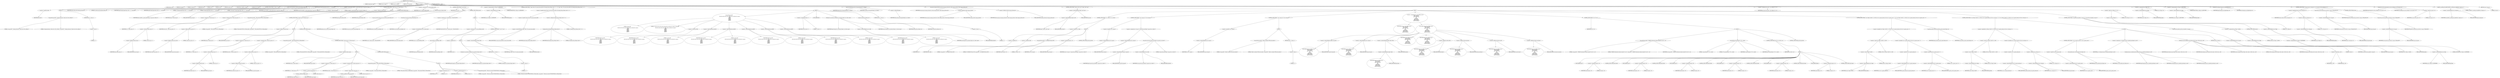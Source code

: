 digraph hostapd_notif_assoc {  
"1000110" [label = "(METHOD,hostapd_notif_assoc)" ]
"1000111" [label = "(PARAM,hostapd_data *hapd)" ]
"1000112" [label = "(PARAM,const u8 *addr)" ]
"1000113" [label = "(PARAM,const u8 *req_ies)" ]
"1000114" [label = "(PARAM,size_t req_ies_len)" ]
"1000115" [label = "(PARAM,int reassoc)" ]
"1000116" [label = "(BLOCK,,)" ]
"1000117" [label = "(LOCAL,reason: u16)" ]
"1000118" [label = "(LOCAL,sta: sta_info *)" ]
"1000119" [label = "(LOCAL,ie: const u8 *)" ]
"1000120" [label = "(LOCAL,ielen: int)" ]
"1000121" [label = "(LOCAL,p: u8 *)" ]
"1000122" [label = "(LOCAL,res: int)" ]
"1000123" [label = "(LOCAL,new_assoc: int)" ]
"1000124" [label = "(LOCAL,elems: ieee802_11_elems)" ]
"1000125" [label = "(LOCAL,buf: u8 [ 1064 ])" ]
"1000126" [label = "(CONTROL_STRUCTURE,if ( !addr ),if ( !addr ))" ]
"1000127" [label = "(<operator>.logicalNot,!addr)" ]
"1000128" [label = "(IDENTIFIER,addr,!addr)" ]
"1000129" [label = "(BLOCK,,)" ]
"1000130" [label = "(wpa_printf,wpa_printf(2, \"hostapd_notif_assoc: Skip event with no address\"))" ]
"1000131" [label = "(LITERAL,2,wpa_printf(2, \"hostapd_notif_assoc: Skip event with no address\"))" ]
"1000132" [label = "(LITERAL,\"hostapd_notif_assoc: Skip event with no address\",wpa_printf(2, \"hostapd_notif_assoc: Skip event with no address\"))" ]
"1000133" [label = "(RETURN,return -1;,return -1;)" ]
"1000134" [label = "(<operator>.minus,-1)" ]
"1000135" [label = "(LITERAL,1,-1)" ]
"1000136" [label = "(random_add_randomness,random_add_randomness(addr, 6u))" ]
"1000137" [label = "(IDENTIFIER,addr,random_add_randomness(addr, 6u))" ]
"1000138" [label = "(LITERAL,6u,random_add_randomness(addr, 6u))" ]
"1000139" [label = "(hostapd_logger,hostapd_logger(hapd, addr, 1u, 2, \"associated\"))" ]
"1000140" [label = "(IDENTIFIER,hapd,hostapd_logger(hapd, addr, 1u, 2, \"associated\"))" ]
"1000141" [label = "(IDENTIFIER,addr,hostapd_logger(hapd, addr, 1u, 2, \"associated\"))" ]
"1000142" [label = "(LITERAL,1u,hostapd_logger(hapd, addr, 1u, 2, \"associated\"))" ]
"1000143" [label = "(LITERAL,2,hostapd_logger(hapd, addr, 1u, 2, \"associated\"))" ]
"1000144" [label = "(LITERAL,\"associated\",hostapd_logger(hapd, addr, 1u, 2, \"associated\"))" ]
"1000145" [label = "(ieee802_11_parse_elems,ieee802_11_parse_elems(req_ies, req_ies_len, &elems, 0))" ]
"1000146" [label = "(IDENTIFIER,req_ies,ieee802_11_parse_elems(req_ies, req_ies_len, &elems, 0))" ]
"1000147" [label = "(IDENTIFIER,req_ies_len,ieee802_11_parse_elems(req_ies, req_ies_len, &elems, 0))" ]
"1000148" [label = "(<operator>.addressOf,&elems)" ]
"1000149" [label = "(IDENTIFIER,elems,ieee802_11_parse_elems(req_ies, req_ies_len, &elems, 0))" ]
"1000150" [label = "(LITERAL,0,ieee802_11_parse_elems(req_ies, req_ies_len, &elems, 0))" ]
"1000151" [label = "(CONTROL_STRUCTURE,if ( elems.wps_ie ),if ( elems.wps_ie ))" ]
"1000152" [label = "(<operator>.fieldAccess,elems.wps_ie)" ]
"1000153" [label = "(IDENTIFIER,elems,if ( elems.wps_ie ))" ]
"1000154" [label = "(FIELD_IDENTIFIER,wps_ie,wps_ie)" ]
"1000155" [label = "(BLOCK,,)" ]
"1000156" [label = "(<operator>.assignment,ie = elems.wps_ie - 2)" ]
"1000157" [label = "(IDENTIFIER,ie,ie = elems.wps_ie - 2)" ]
"1000158" [label = "(<operator>.subtraction,elems.wps_ie - 2)" ]
"1000159" [label = "(<operator>.fieldAccess,elems.wps_ie)" ]
"1000160" [label = "(IDENTIFIER,elems,elems.wps_ie - 2)" ]
"1000161" [label = "(FIELD_IDENTIFIER,wps_ie,wps_ie)" ]
"1000162" [label = "(LITERAL,2,elems.wps_ie - 2)" ]
"1000163" [label = "(<operator>.assignment,ielen = elems.wps_ie_len + 2)" ]
"1000164" [label = "(IDENTIFIER,ielen,ielen = elems.wps_ie_len + 2)" ]
"1000165" [label = "(<operator>.addition,elems.wps_ie_len + 2)" ]
"1000166" [label = "(<operator>.fieldAccess,elems.wps_ie_len)" ]
"1000167" [label = "(IDENTIFIER,elems,elems.wps_ie_len + 2)" ]
"1000168" [label = "(FIELD_IDENTIFIER,wps_ie_len,wps_ie_len)" ]
"1000169" [label = "(LITERAL,2,elems.wps_ie_len + 2)" ]
"1000170" [label = "(wpa_printf,wpa_printf(2, \"STA included WPS IE in (Re)AssocReq\"))" ]
"1000171" [label = "(LITERAL,2,wpa_printf(2, \"STA included WPS IE in (Re)AssocReq\"))" ]
"1000172" [label = "(LITERAL,\"STA included WPS IE in (Re)AssocReq\",wpa_printf(2, \"STA included WPS IE in (Re)AssocReq\"))" ]
"1000173" [label = "(CONTROL_STRUCTURE,else,else)" ]
"1000174" [label = "(CONTROL_STRUCTURE,if ( elems.rsn_ie ),if ( elems.rsn_ie ))" ]
"1000175" [label = "(<operator>.fieldAccess,elems.rsn_ie)" ]
"1000176" [label = "(IDENTIFIER,elems,if ( elems.rsn_ie ))" ]
"1000177" [label = "(FIELD_IDENTIFIER,rsn_ie,rsn_ie)" ]
"1000178" [label = "(BLOCK,,)" ]
"1000179" [label = "(<operator>.assignment,ie = elems.rsn_ie - 2)" ]
"1000180" [label = "(IDENTIFIER,ie,ie = elems.rsn_ie - 2)" ]
"1000181" [label = "(<operator>.subtraction,elems.rsn_ie - 2)" ]
"1000182" [label = "(<operator>.fieldAccess,elems.rsn_ie)" ]
"1000183" [label = "(IDENTIFIER,elems,elems.rsn_ie - 2)" ]
"1000184" [label = "(FIELD_IDENTIFIER,rsn_ie,rsn_ie)" ]
"1000185" [label = "(LITERAL,2,elems.rsn_ie - 2)" ]
"1000186" [label = "(<operator>.assignment,ielen = elems.rsn_ie_len + 2)" ]
"1000187" [label = "(IDENTIFIER,ielen,ielen = elems.rsn_ie_len + 2)" ]
"1000188" [label = "(<operator>.addition,elems.rsn_ie_len + 2)" ]
"1000189" [label = "(<operator>.fieldAccess,elems.rsn_ie_len)" ]
"1000190" [label = "(IDENTIFIER,elems,elems.rsn_ie_len + 2)" ]
"1000191" [label = "(FIELD_IDENTIFIER,rsn_ie_len,rsn_ie_len)" ]
"1000192" [label = "(LITERAL,2,elems.rsn_ie_len + 2)" ]
"1000193" [label = "(wpa_printf,wpa_printf(2, \"STA included RSN IE in (Re)AssocReq\"))" ]
"1000194" [label = "(LITERAL,2,wpa_printf(2, \"STA included RSN IE in (Re)AssocReq\"))" ]
"1000195" [label = "(LITERAL,\"STA included RSN IE in (Re)AssocReq\",wpa_printf(2, \"STA included RSN IE in (Re)AssocReq\"))" ]
"1000196" [label = "(CONTROL_STRUCTURE,else,else)" ]
"1000197" [label = "(CONTROL_STRUCTURE,if ( elems.wpa_ie ),if ( elems.wpa_ie ))" ]
"1000198" [label = "(<operator>.fieldAccess,elems.wpa_ie)" ]
"1000199" [label = "(IDENTIFIER,elems,if ( elems.wpa_ie ))" ]
"1000200" [label = "(FIELD_IDENTIFIER,wpa_ie,wpa_ie)" ]
"1000201" [label = "(BLOCK,,)" ]
"1000202" [label = "(<operator>.assignment,ie = elems.wpa_ie - 2)" ]
"1000203" [label = "(IDENTIFIER,ie,ie = elems.wpa_ie - 2)" ]
"1000204" [label = "(<operator>.subtraction,elems.wpa_ie - 2)" ]
"1000205" [label = "(<operator>.fieldAccess,elems.wpa_ie)" ]
"1000206" [label = "(IDENTIFIER,elems,elems.wpa_ie - 2)" ]
"1000207" [label = "(FIELD_IDENTIFIER,wpa_ie,wpa_ie)" ]
"1000208" [label = "(LITERAL,2,elems.wpa_ie - 2)" ]
"1000209" [label = "(<operator>.assignment,ielen = elems.wpa_ie_len + 2)" ]
"1000210" [label = "(IDENTIFIER,ielen,ielen = elems.wpa_ie_len + 2)" ]
"1000211" [label = "(<operator>.addition,elems.wpa_ie_len + 2)" ]
"1000212" [label = "(<operator>.fieldAccess,elems.wpa_ie_len)" ]
"1000213" [label = "(IDENTIFIER,elems,elems.wpa_ie_len + 2)" ]
"1000214" [label = "(FIELD_IDENTIFIER,wpa_ie_len,wpa_ie_len)" ]
"1000215" [label = "(LITERAL,2,elems.wpa_ie_len + 2)" ]
"1000216" [label = "(wpa_printf,wpa_printf(2, \"STA included WPA IE in (Re)AssocReq\"))" ]
"1000217" [label = "(LITERAL,2,wpa_printf(2, \"STA included WPA IE in (Re)AssocReq\"))" ]
"1000218" [label = "(LITERAL,\"STA included WPA IE in (Re)AssocReq\",wpa_printf(2, \"STA included WPA IE in (Re)AssocReq\"))" ]
"1000219" [label = "(CONTROL_STRUCTURE,else,else)" ]
"1000220" [label = "(BLOCK,,)" ]
"1000221" [label = "(<operator>.assignment,ie = 0)" ]
"1000222" [label = "(IDENTIFIER,ie,ie = 0)" ]
"1000223" [label = "(LITERAL,0,ie = 0)" ]
"1000224" [label = "(<operator>.assignment,ielen = 0)" ]
"1000225" [label = "(IDENTIFIER,ielen,ielen = 0)" ]
"1000226" [label = "(LITERAL,0,ielen = 0)" ]
"1000227" [label = "(wpa_printf,wpa_printf(2, \"STA did not include WPS/RSN/WPA IE in (Re)AssocReq\"))" ]
"1000228" [label = "(LITERAL,2,wpa_printf(2, \"STA did not include WPS/RSN/WPA IE in (Re)AssocReq\"))" ]
"1000229" [label = "(LITERAL,\"STA did not include WPS/RSN/WPA IE in (Re)AssocReq\",wpa_printf(2, \"STA did not include WPS/RSN/WPA IE in (Re)AssocReq\"))" ]
"1000230" [label = "(<operator>.assignment,sta = ap_get_sta(hapd, addr))" ]
"1000231" [label = "(IDENTIFIER,sta,sta = ap_get_sta(hapd, addr))" ]
"1000232" [label = "(ap_get_sta,ap_get_sta(hapd, addr))" ]
"1000233" [label = "(IDENTIFIER,hapd,ap_get_sta(hapd, addr))" ]
"1000234" [label = "(IDENTIFIER,addr,ap_get_sta(hapd, addr))" ]
"1000235" [label = "(CONTROL_STRUCTURE,if ( sta ),if ( sta ))" ]
"1000236" [label = "(IDENTIFIER,sta,if ( sta ))" ]
"1000237" [label = "(BLOCK,,)" ]
"1000238" [label = "(ap_sta_no_session_timeout,ap_sta_no_session_timeout(hapd, sta))" ]
"1000239" [label = "(IDENTIFIER,hapd,ap_sta_no_session_timeout(hapd, sta))" ]
"1000240" [label = "(IDENTIFIER,sta,ap_sta_no_session_timeout(hapd, sta))" ]
"1000241" [label = "(accounting_sta_stop,accounting_sta_stop(hapd, sta))" ]
"1000242" [label = "(IDENTIFIER,hapd,accounting_sta_stop(hapd, sta))" ]
"1000243" [label = "(IDENTIFIER,sta,accounting_sta_stop(hapd, sta))" ]
"1000244" [label = "(<operator>.assignment,sta->timeout_next = STA_NULLFUNC)" ]
"1000245" [label = "(<operator>.indirectFieldAccess,sta->timeout_next)" ]
"1000246" [label = "(IDENTIFIER,sta,sta->timeout_next = STA_NULLFUNC)" ]
"1000247" [label = "(FIELD_IDENTIFIER,timeout_next,timeout_next)" ]
"1000248" [label = "(IDENTIFIER,STA_NULLFUNC,sta->timeout_next = STA_NULLFUNC)" ]
"1000249" [label = "(CONTROL_STRUCTURE,else,else)" ]
"1000250" [label = "(BLOCK,,)" ]
"1000251" [label = "(<operator>.assignment,sta = ap_sta_add(hapd, addr))" ]
"1000252" [label = "(IDENTIFIER,sta,sta = ap_sta_add(hapd, addr))" ]
"1000253" [label = "(ap_sta_add,ap_sta_add(hapd, addr))" ]
"1000254" [label = "(IDENTIFIER,hapd,ap_sta_add(hapd, addr))" ]
"1000255" [label = "(IDENTIFIER,addr,ap_sta_add(hapd, addr))" ]
"1000256" [label = "(CONTROL_STRUCTURE,if ( !sta ),if ( !sta ))" ]
"1000257" [label = "(<operator>.logicalNot,!sta)" ]
"1000258" [label = "(IDENTIFIER,sta,!sta)" ]
"1000259" [label = "(BLOCK,,)" ]
"1000260" [label = "(hostapd_drv_sta_disassoc,hostapd_drv_sta_disassoc(hapd, addr, 5))" ]
"1000261" [label = "(IDENTIFIER,hapd,hostapd_drv_sta_disassoc(hapd, addr, 5))" ]
"1000262" [label = "(IDENTIFIER,addr,hostapd_drv_sta_disassoc(hapd, addr, 5))" ]
"1000263" [label = "(LITERAL,5,hostapd_drv_sta_disassoc(hapd, addr, 5))" ]
"1000264" [label = "(RETURN,return -1;,return -1;)" ]
"1000265" [label = "(<operator>.minus,-1)" ]
"1000266" [label = "(LITERAL,1,-1)" ]
"1000267" [label = "(<operators>.assignmentAnd,sta->flags &= 0xFFFECFFF)" ]
"1000268" [label = "(<operator>.indirectFieldAccess,sta->flags)" ]
"1000269" [label = "(IDENTIFIER,sta,sta->flags &= 0xFFFECFFF)" ]
"1000270" [label = "(FIELD_IDENTIFIER,flags,flags)" ]
"1000271" [label = "(LITERAL,0xFFFECFFF,sta->flags &= 0xFFFECFFF)" ]
"1000272" [label = "(CONTROL_STRUCTURE,if ( !hapd->iface->drv_max_acl_mac_addrs && hostapd_check_acl(hapd, addr, 0) != 1 ),if ( !hapd->iface->drv_max_acl_mac_addrs && hostapd_check_acl(hapd, addr, 0) != 1 ))" ]
"1000273" [label = "(<operator>.logicalAnd,!hapd->iface->drv_max_acl_mac_addrs && hostapd_check_acl(hapd, addr, 0) != 1)" ]
"1000274" [label = "(<operator>.logicalNot,!hapd->iface->drv_max_acl_mac_addrs)" ]
"1000275" [label = "(<operator>.indirectFieldAccess,hapd->iface->drv_max_acl_mac_addrs)" ]
"1000276" [label = "(<operator>.indirectFieldAccess,hapd->iface)" ]
"1000277" [label = "(IDENTIFIER,hapd,!hapd->iface->drv_max_acl_mac_addrs)" ]
"1000278" [label = "(FIELD_IDENTIFIER,iface,iface)" ]
"1000279" [label = "(FIELD_IDENTIFIER,drv_max_acl_mac_addrs,drv_max_acl_mac_addrs)" ]
"1000280" [label = "(<operator>.notEquals,hostapd_check_acl(hapd, addr, 0) != 1)" ]
"1000281" [label = "(hostapd_check_acl,hostapd_check_acl(hapd, addr, 0))" ]
"1000282" [label = "(IDENTIFIER,hapd,hostapd_check_acl(hapd, addr, 0))" ]
"1000283" [label = "(IDENTIFIER,addr,hostapd_check_acl(hapd, addr, 0))" ]
"1000284" [label = "(LITERAL,0,hostapd_check_acl(hapd, addr, 0))" ]
"1000285" [label = "(LITERAL,1,hostapd_check_acl(hapd, addr, 0) != 1)" ]
"1000286" [label = "(BLOCK,,)" ]
"1000287" [label = "(wpa_printf,wpa_printf(\n      3,\n      \"STA %02x:%02x:%02x:%02x:%02x:%02x not allowed to connect\",\n      *addr,\n      addr[1],\n      addr[2],\n      addr[3],\n      addr[4],\n      addr[5]))" ]
"1000288" [label = "(LITERAL,3,wpa_printf(\n      3,\n      \"STA %02x:%02x:%02x:%02x:%02x:%02x not allowed to connect\",\n      *addr,\n      addr[1],\n      addr[2],\n      addr[3],\n      addr[4],\n      addr[5]))" ]
"1000289" [label = "(LITERAL,\"STA %02x:%02x:%02x:%02x:%02x:%02x not allowed to connect\",wpa_printf(\n      3,\n      \"STA %02x:%02x:%02x:%02x:%02x:%02x not allowed to connect\",\n      *addr,\n      addr[1],\n      addr[2],\n      addr[3],\n      addr[4],\n      addr[5]))" ]
"1000290" [label = "(<operator>.indirection,*addr)" ]
"1000291" [label = "(IDENTIFIER,addr,wpa_printf(\n      3,\n      \"STA %02x:%02x:%02x:%02x:%02x:%02x not allowed to connect\",\n      *addr,\n      addr[1],\n      addr[2],\n      addr[3],\n      addr[4],\n      addr[5]))" ]
"1000292" [label = "(<operator>.indirectIndexAccess,addr[1])" ]
"1000293" [label = "(IDENTIFIER,addr,wpa_printf(\n      3,\n      \"STA %02x:%02x:%02x:%02x:%02x:%02x not allowed to connect\",\n      *addr,\n      addr[1],\n      addr[2],\n      addr[3],\n      addr[4],\n      addr[5]))" ]
"1000294" [label = "(LITERAL,1,wpa_printf(\n      3,\n      \"STA %02x:%02x:%02x:%02x:%02x:%02x not allowed to connect\",\n      *addr,\n      addr[1],\n      addr[2],\n      addr[3],\n      addr[4],\n      addr[5]))" ]
"1000295" [label = "(<operator>.indirectIndexAccess,addr[2])" ]
"1000296" [label = "(IDENTIFIER,addr,wpa_printf(\n      3,\n      \"STA %02x:%02x:%02x:%02x:%02x:%02x not allowed to connect\",\n      *addr,\n      addr[1],\n      addr[2],\n      addr[3],\n      addr[4],\n      addr[5]))" ]
"1000297" [label = "(LITERAL,2,wpa_printf(\n      3,\n      \"STA %02x:%02x:%02x:%02x:%02x:%02x not allowed to connect\",\n      *addr,\n      addr[1],\n      addr[2],\n      addr[3],\n      addr[4],\n      addr[5]))" ]
"1000298" [label = "(<operator>.indirectIndexAccess,addr[3])" ]
"1000299" [label = "(IDENTIFIER,addr,wpa_printf(\n      3,\n      \"STA %02x:%02x:%02x:%02x:%02x:%02x not allowed to connect\",\n      *addr,\n      addr[1],\n      addr[2],\n      addr[3],\n      addr[4],\n      addr[5]))" ]
"1000300" [label = "(LITERAL,3,wpa_printf(\n      3,\n      \"STA %02x:%02x:%02x:%02x:%02x:%02x not allowed to connect\",\n      *addr,\n      addr[1],\n      addr[2],\n      addr[3],\n      addr[4],\n      addr[5]))" ]
"1000301" [label = "(<operator>.indirectIndexAccess,addr[4])" ]
"1000302" [label = "(IDENTIFIER,addr,wpa_printf(\n      3,\n      \"STA %02x:%02x:%02x:%02x:%02x:%02x not allowed to connect\",\n      *addr,\n      addr[1],\n      addr[2],\n      addr[3],\n      addr[4],\n      addr[5]))" ]
"1000303" [label = "(LITERAL,4,wpa_printf(\n      3,\n      \"STA %02x:%02x:%02x:%02x:%02x:%02x not allowed to connect\",\n      *addr,\n      addr[1],\n      addr[2],\n      addr[3],\n      addr[4],\n      addr[5]))" ]
"1000304" [label = "(<operator>.indirectIndexAccess,addr[5])" ]
"1000305" [label = "(IDENTIFIER,addr,wpa_printf(\n      3,\n      \"STA %02x:%02x:%02x:%02x:%02x:%02x not allowed to connect\",\n      *addr,\n      addr[1],\n      addr[2],\n      addr[3],\n      addr[4],\n      addr[5]))" ]
"1000306" [label = "(LITERAL,5,wpa_printf(\n      3,\n      \"STA %02x:%02x:%02x:%02x:%02x:%02x not allowed to connect\",\n      *addr,\n      addr[1],\n      addr[2],\n      addr[3],\n      addr[4],\n      addr[5]))" ]
"1000307" [label = "(<operator>.assignment,reason = 1)" ]
"1000308" [label = "(IDENTIFIER,reason,reason = 1)" ]
"1000309" [label = "(LITERAL,1,reason = 1)" ]
"1000310" [label = "(JUMP_TARGET,fail)" ]
"1000311" [label = "(hostapd_drv_sta_disassoc,hostapd_drv_sta_disassoc(hapd, sta->addr, reason))" ]
"1000312" [label = "(IDENTIFIER,hapd,hostapd_drv_sta_disassoc(hapd, sta->addr, reason))" ]
"1000313" [label = "(<operator>.indirectFieldAccess,sta->addr)" ]
"1000314" [label = "(IDENTIFIER,sta,hostapd_drv_sta_disassoc(hapd, sta->addr, reason))" ]
"1000315" [label = "(FIELD_IDENTIFIER,addr,addr)" ]
"1000316" [label = "(IDENTIFIER,reason,hostapd_drv_sta_disassoc(hapd, sta->addr, reason))" ]
"1000317" [label = "(ap_free_sta,ap_free_sta(hapd, sta))" ]
"1000318" [label = "(IDENTIFIER,hapd,ap_free_sta(hapd, sta))" ]
"1000319" [label = "(IDENTIFIER,sta,ap_free_sta(hapd, sta))" ]
"1000320" [label = "(RETURN,return -1;,return -1;)" ]
"1000321" [label = "(<operator>.minus,-1)" ]
"1000322" [label = "(LITERAL,1,-1)" ]
"1000323" [label = "(jsimd_convsamp_float,jsimd_convsamp_float(hapd, sta, &elems))" ]
"1000324" [label = "(IDENTIFIER,hapd,jsimd_convsamp_float(hapd, sta, &elems))" ]
"1000325" [label = "(IDENTIFIER,sta,jsimd_convsamp_float(hapd, sta, &elems))" ]
"1000326" [label = "(<operator>.addressOf,&elems)" ]
"1000327" [label = "(IDENTIFIER,elems,jsimd_convsamp_float(hapd, sta, &elems))" ]
"1000328" [label = "(ap_copy_sta_supp_op_classes,ap_copy_sta_supp_op_classes(sta, elems.supp_op_classes, elems.supp_op_classes_len))" ]
"1000329" [label = "(IDENTIFIER,sta,ap_copy_sta_supp_op_classes(sta, elems.supp_op_classes, elems.supp_op_classes_len))" ]
"1000330" [label = "(<operator>.fieldAccess,elems.supp_op_classes)" ]
"1000331" [label = "(IDENTIFIER,elems,ap_copy_sta_supp_op_classes(sta, elems.supp_op_classes, elems.supp_op_classes_len))" ]
"1000332" [label = "(FIELD_IDENTIFIER,supp_op_classes,supp_op_classes)" ]
"1000333" [label = "(<operator>.fieldAccess,elems.supp_op_classes_len)" ]
"1000334" [label = "(IDENTIFIER,elems,ap_copy_sta_supp_op_classes(sta, elems.supp_op_classes, elems.supp_op_classes_len))" ]
"1000335" [label = "(FIELD_IDENTIFIER,supp_op_classes_len,supp_op_classes_len)" ]
"1000336" [label = "(CONTROL_STRUCTURE,if ( hapd->conf->wpa ),if ( hapd->conf->wpa ))" ]
"1000337" [label = "(<operator>.indirectFieldAccess,hapd->conf->wpa)" ]
"1000338" [label = "(<operator>.indirectFieldAccess,hapd->conf)" ]
"1000339" [label = "(IDENTIFIER,hapd,if ( hapd->conf->wpa ))" ]
"1000340" [label = "(FIELD_IDENTIFIER,conf,conf)" ]
"1000341" [label = "(FIELD_IDENTIFIER,wpa,wpa)" ]
"1000342" [label = "(BLOCK,,)" ]
"1000343" [label = "(CONTROL_STRUCTURE,if ( !ie || !ielen ),if ( !ie || !ielen ))" ]
"1000344" [label = "(<operator>.logicalOr,!ie || !ielen)" ]
"1000345" [label = "(<operator>.logicalNot,!ie)" ]
"1000346" [label = "(IDENTIFIER,ie,!ie)" ]
"1000347" [label = "(<operator>.logicalNot,!ielen)" ]
"1000348" [label = "(IDENTIFIER,ielen,!ielen)" ]
"1000349" [label = "(BLOCK,,)" ]
"1000350" [label = "(wpa_printf,wpa_printf(2, \"No WPA/RSN IE from STA\"))" ]
"1000351" [label = "(LITERAL,2,wpa_printf(2, \"No WPA/RSN IE from STA\"))" ]
"1000352" [label = "(LITERAL,\"No WPA/RSN IE from STA\",wpa_printf(2, \"No WPA/RSN IE from STA\"))" ]
"1000353" [label = "(<operator>.assignment,reason = 13)" ]
"1000354" [label = "(IDENTIFIER,reason,reason = 13)" ]
"1000355" [label = "(LITERAL,13,reason = 13)" ]
"1000356" [label = "(CONTROL_STRUCTURE,goto fail;,goto fail;)" ]
"1000357" [label = "(CONTROL_STRUCTURE,if ( !sta->wpa_sm ),if ( !sta->wpa_sm ))" ]
"1000358" [label = "(<operator>.logicalNot,!sta->wpa_sm)" ]
"1000359" [label = "(<operator>.indirectFieldAccess,sta->wpa_sm)" ]
"1000360" [label = "(IDENTIFIER,sta,!sta->wpa_sm)" ]
"1000361" [label = "(FIELD_IDENTIFIER,wpa_sm,wpa_sm)" ]
"1000362" [label = "(<operator>.assignment,sta->wpa_sm = wpa_auth_sta_init(hapd->wpa_auth, sta->addr, 0))" ]
"1000363" [label = "(<operator>.indirectFieldAccess,sta->wpa_sm)" ]
"1000364" [label = "(IDENTIFIER,sta,sta->wpa_sm = wpa_auth_sta_init(hapd->wpa_auth, sta->addr, 0))" ]
"1000365" [label = "(FIELD_IDENTIFIER,wpa_sm,wpa_sm)" ]
"1000366" [label = "(wpa_auth_sta_init,wpa_auth_sta_init(hapd->wpa_auth, sta->addr, 0))" ]
"1000367" [label = "(<operator>.indirectFieldAccess,hapd->wpa_auth)" ]
"1000368" [label = "(IDENTIFIER,hapd,wpa_auth_sta_init(hapd->wpa_auth, sta->addr, 0))" ]
"1000369" [label = "(FIELD_IDENTIFIER,wpa_auth,wpa_auth)" ]
"1000370" [label = "(<operator>.indirectFieldAccess,sta->addr)" ]
"1000371" [label = "(IDENTIFIER,sta,wpa_auth_sta_init(hapd->wpa_auth, sta->addr, 0))" ]
"1000372" [label = "(FIELD_IDENTIFIER,addr,addr)" ]
"1000373" [label = "(LITERAL,0,wpa_auth_sta_init(hapd->wpa_auth, sta->addr, 0))" ]
"1000374" [label = "(CONTROL_STRUCTURE,if ( !sta->wpa_sm ),if ( !sta->wpa_sm ))" ]
"1000375" [label = "(<operator>.logicalNot,!sta->wpa_sm)" ]
"1000376" [label = "(<operator>.indirectFieldAccess,sta->wpa_sm)" ]
"1000377" [label = "(IDENTIFIER,sta,!sta->wpa_sm)" ]
"1000378" [label = "(FIELD_IDENTIFIER,wpa_sm,wpa_sm)" ]
"1000379" [label = "(BLOCK,,)" ]
"1000380" [label = "(wpa_printf,wpa_printf(5, \"Failed to initialize WPA state machine\"))" ]
"1000381" [label = "(LITERAL,5,wpa_printf(5, \"Failed to initialize WPA state machine\"))" ]
"1000382" [label = "(LITERAL,\"Failed to initialize WPA state machine\",wpa_printf(5, \"Failed to initialize WPA state machine\"))" ]
"1000383" [label = "(RETURN,return -1;,return -1;)" ]
"1000384" [label = "(<operator>.minus,-1)" ]
"1000385" [label = "(LITERAL,1,-1)" ]
"1000386" [label = "(<operator>.assignment,res = wpa_validate_wpa_ie(\n            hapd->wpa_auth,\n            sta->wpa_sm,\n            hapd->iface->freq,\n            ie,\n            ielen,\n            elems.mdie,\n            elems.mdie_len,\n            elems.owe_dh,\n            elems.owe_dh_len))" ]
"1000387" [label = "(IDENTIFIER,res,res = wpa_validate_wpa_ie(\n            hapd->wpa_auth,\n            sta->wpa_sm,\n            hapd->iface->freq,\n            ie,\n            ielen,\n            elems.mdie,\n            elems.mdie_len,\n            elems.owe_dh,\n            elems.owe_dh_len))" ]
"1000388" [label = "(wpa_validate_wpa_ie,wpa_validate_wpa_ie(\n            hapd->wpa_auth,\n            sta->wpa_sm,\n            hapd->iface->freq,\n            ie,\n            ielen,\n            elems.mdie,\n            elems.mdie_len,\n            elems.owe_dh,\n            elems.owe_dh_len))" ]
"1000389" [label = "(<operator>.indirectFieldAccess,hapd->wpa_auth)" ]
"1000390" [label = "(IDENTIFIER,hapd,wpa_validate_wpa_ie(\n            hapd->wpa_auth,\n            sta->wpa_sm,\n            hapd->iface->freq,\n            ie,\n            ielen,\n            elems.mdie,\n            elems.mdie_len,\n            elems.owe_dh,\n            elems.owe_dh_len))" ]
"1000391" [label = "(FIELD_IDENTIFIER,wpa_auth,wpa_auth)" ]
"1000392" [label = "(<operator>.indirectFieldAccess,sta->wpa_sm)" ]
"1000393" [label = "(IDENTIFIER,sta,wpa_validate_wpa_ie(\n            hapd->wpa_auth,\n            sta->wpa_sm,\n            hapd->iface->freq,\n            ie,\n            ielen,\n            elems.mdie,\n            elems.mdie_len,\n            elems.owe_dh,\n            elems.owe_dh_len))" ]
"1000394" [label = "(FIELD_IDENTIFIER,wpa_sm,wpa_sm)" ]
"1000395" [label = "(<operator>.indirectFieldAccess,hapd->iface->freq)" ]
"1000396" [label = "(<operator>.indirectFieldAccess,hapd->iface)" ]
"1000397" [label = "(IDENTIFIER,hapd,wpa_validate_wpa_ie(\n            hapd->wpa_auth,\n            sta->wpa_sm,\n            hapd->iface->freq,\n            ie,\n            ielen,\n            elems.mdie,\n            elems.mdie_len,\n            elems.owe_dh,\n            elems.owe_dh_len))" ]
"1000398" [label = "(FIELD_IDENTIFIER,iface,iface)" ]
"1000399" [label = "(FIELD_IDENTIFIER,freq,freq)" ]
"1000400" [label = "(IDENTIFIER,ie,wpa_validate_wpa_ie(\n            hapd->wpa_auth,\n            sta->wpa_sm,\n            hapd->iface->freq,\n            ie,\n            ielen,\n            elems.mdie,\n            elems.mdie_len,\n            elems.owe_dh,\n            elems.owe_dh_len))" ]
"1000401" [label = "(IDENTIFIER,ielen,wpa_validate_wpa_ie(\n            hapd->wpa_auth,\n            sta->wpa_sm,\n            hapd->iface->freq,\n            ie,\n            ielen,\n            elems.mdie,\n            elems.mdie_len,\n            elems.owe_dh,\n            elems.owe_dh_len))" ]
"1000402" [label = "(<operator>.fieldAccess,elems.mdie)" ]
"1000403" [label = "(IDENTIFIER,elems,wpa_validate_wpa_ie(\n            hapd->wpa_auth,\n            sta->wpa_sm,\n            hapd->iface->freq,\n            ie,\n            ielen,\n            elems.mdie,\n            elems.mdie_len,\n            elems.owe_dh,\n            elems.owe_dh_len))" ]
"1000404" [label = "(FIELD_IDENTIFIER,mdie,mdie)" ]
"1000405" [label = "(<operator>.fieldAccess,elems.mdie_len)" ]
"1000406" [label = "(IDENTIFIER,elems,wpa_validate_wpa_ie(\n            hapd->wpa_auth,\n            sta->wpa_sm,\n            hapd->iface->freq,\n            ie,\n            ielen,\n            elems.mdie,\n            elems.mdie_len,\n            elems.owe_dh,\n            elems.owe_dh_len))" ]
"1000407" [label = "(FIELD_IDENTIFIER,mdie_len,mdie_len)" ]
"1000408" [label = "(<operator>.fieldAccess,elems.owe_dh)" ]
"1000409" [label = "(IDENTIFIER,elems,wpa_validate_wpa_ie(\n            hapd->wpa_auth,\n            sta->wpa_sm,\n            hapd->iface->freq,\n            ie,\n            ielen,\n            elems.mdie,\n            elems.mdie_len,\n            elems.owe_dh,\n            elems.owe_dh_len))" ]
"1000410" [label = "(FIELD_IDENTIFIER,owe_dh,owe_dh)" ]
"1000411" [label = "(<operator>.fieldAccess,elems.owe_dh_len)" ]
"1000412" [label = "(IDENTIFIER,elems,wpa_validate_wpa_ie(\n            hapd->wpa_auth,\n            sta->wpa_sm,\n            hapd->iface->freq,\n            ie,\n            ielen,\n            elems.mdie,\n            elems.mdie_len,\n            elems.owe_dh,\n            elems.owe_dh_len))" ]
"1000413" [label = "(FIELD_IDENTIFIER,owe_dh_len,owe_dh_len)" ]
"1000414" [label = "(CONTROL_STRUCTURE,if ( res ),if ( res ))" ]
"1000415" [label = "(IDENTIFIER,res,if ( res ))" ]
"1000416" [label = "(BLOCK,,)" ]
"1000417" [label = "(wpa_printf,wpa_printf(2, \"WPA/RSN information element rejected? (res %u)\", res))" ]
"1000418" [label = "(LITERAL,2,wpa_printf(2, \"WPA/RSN information element rejected? (res %u)\", res))" ]
"1000419" [label = "(LITERAL,\"WPA/RSN information element rejected? (res %u)\",wpa_printf(2, \"WPA/RSN information element rejected? (res %u)\", res))" ]
"1000420" [label = "(IDENTIFIER,res,wpa_printf(2, \"WPA/RSN information element rejected? (res %u)\", res))" ]
"1000421" [label = "(wpa_hexdump,wpa_hexdump(2, \"IE\", ie, ielen))" ]
"1000422" [label = "(LITERAL,2,wpa_hexdump(2, \"IE\", ie, ielen))" ]
"1000423" [label = "(LITERAL,\"IE\",wpa_hexdump(2, \"IE\", ie, ielen))" ]
"1000424" [label = "(IDENTIFIER,ie,wpa_hexdump(2, \"IE\", ie, ielen))" ]
"1000425" [label = "(IDENTIFIER,ielen,wpa_hexdump(2, \"IE\", ie, ielen))" ]
"1000426" [label = "(CONTROL_STRUCTURE,switch ( res ),switch ( res ))" ]
"1000427" [label = "(IDENTIFIER,res,switch ( res ))" ]
"1000428" [label = "(BLOCK,,)" ]
"1000429" [label = "(JUMP_TARGET,case 2)" ]
"1000430" [label = "(<operator>.assignment,reason = 18)" ]
"1000431" [label = "(IDENTIFIER,reason,reason = 18)" ]
"1000432" [label = "(LITERAL,18,reason = 18)" ]
"1000433" [label = "(CONTROL_STRUCTURE,break;,break;)" ]
"1000434" [label = "(JUMP_TARGET,case 3)" ]
"1000435" [label = "(<operator>.assignment,reason = 19)" ]
"1000436" [label = "(IDENTIFIER,reason,reason = 19)" ]
"1000437" [label = "(LITERAL,19,reason = 19)" ]
"1000438" [label = "(CONTROL_STRUCTURE,break;,break;)" ]
"1000439" [label = "(JUMP_TARGET,case 4)" ]
"1000440" [label = "(<operator>.assignment,reason = 20)" ]
"1000441" [label = "(IDENTIFIER,reason,reason = 20)" ]
"1000442" [label = "(LITERAL,20,reason = 20)" ]
"1000443" [label = "(CONTROL_STRUCTURE,break;,break;)" ]
"1000444" [label = "(JUMP_TARGET,case 7)" ]
"1000445" [label = "(<operator>.assignment,reason = 13)" ]
"1000446" [label = "(IDENTIFIER,reason,reason = 13)" ]
"1000447" [label = "(LITERAL,13,reason = 13)" ]
"1000448" [label = "(CONTROL_STRUCTURE,break;,break;)" ]
"1000449" [label = "(JUMP_TARGET,case 8)" ]
"1000450" [label = "(<operator>.assignment,reason = 24)" ]
"1000451" [label = "(IDENTIFIER,reason,reason = 24)" ]
"1000452" [label = "(LITERAL,24,reason = 24)" ]
"1000453" [label = "(CONTROL_STRUCTURE,break;,break;)" ]
"1000454" [label = "(JUMP_TARGET,default)" ]
"1000455" [label = "(<operator>.assignment,reason = 13)" ]
"1000456" [label = "(IDENTIFIER,reason,reason = 13)" ]
"1000457" [label = "(LITERAL,13,reason = 13)" ]
"1000458" [label = "(CONTROL_STRUCTURE,break;,break;)" ]
"1000459" [label = "(CONTROL_STRUCTURE,goto fail;,goto fail;)" ]
"1000460" [label = "(CONTROL_STRUCTURE,if ( (sta->flags & 0x402) == 1026 && !sta->sa_query_timed_out && sta->sa_query_count > 0 ),if ( (sta->flags & 0x402) == 1026 && !sta->sa_query_timed_out && sta->sa_query_count > 0 ))" ]
"1000461" [label = "(<operator>.logicalAnd,(sta->flags & 0x402) == 1026 && !sta->sa_query_timed_out && sta->sa_query_count > 0)" ]
"1000462" [label = "(<operator>.equals,(sta->flags & 0x402) == 1026)" ]
"1000463" [label = "(<operator>.and,sta->flags & 0x402)" ]
"1000464" [label = "(<operator>.indirectFieldAccess,sta->flags)" ]
"1000465" [label = "(IDENTIFIER,sta,sta->flags & 0x402)" ]
"1000466" [label = "(FIELD_IDENTIFIER,flags,flags)" ]
"1000467" [label = "(LITERAL,0x402,sta->flags & 0x402)" ]
"1000468" [label = "(LITERAL,1026,(sta->flags & 0x402) == 1026)" ]
"1000469" [label = "(<operator>.logicalAnd,!sta->sa_query_timed_out && sta->sa_query_count > 0)" ]
"1000470" [label = "(<operator>.logicalNot,!sta->sa_query_timed_out)" ]
"1000471" [label = "(<operator>.indirectFieldAccess,sta->sa_query_timed_out)" ]
"1000472" [label = "(IDENTIFIER,sta,!sta->sa_query_timed_out)" ]
"1000473" [label = "(FIELD_IDENTIFIER,sa_query_timed_out,sa_query_timed_out)" ]
"1000474" [label = "(<operator>.greaterThan,sta->sa_query_count > 0)" ]
"1000475" [label = "(<operator>.indirectFieldAccess,sta->sa_query_count)" ]
"1000476" [label = "(IDENTIFIER,sta,sta->sa_query_count > 0)" ]
"1000477" [label = "(FIELD_IDENTIFIER,sa_query_count,sa_query_count)" ]
"1000478" [label = "(LITERAL,0,sta->sa_query_count > 0)" ]
"1000479" [label = "(ap_check_sa_query_timeout,ap_check_sa_query_timeout(hapd, sta))" ]
"1000480" [label = "(IDENTIFIER,hapd,ap_check_sa_query_timeout(hapd, sta))" ]
"1000481" [label = "(IDENTIFIER,sta,ap_check_sa_query_timeout(hapd, sta))" ]
"1000482" [label = "(CONTROL_STRUCTURE,if ( (sta->flags & 0x402) == 1026 && !sta->sa_query_timed_out && sta->auth_alg != 2 ),if ( (sta->flags & 0x402) == 1026 && !sta->sa_query_timed_out && sta->auth_alg != 2 ))" ]
"1000483" [label = "(<operator>.logicalAnd,(sta->flags & 0x402) == 1026 && !sta->sa_query_timed_out && sta->auth_alg != 2)" ]
"1000484" [label = "(<operator>.equals,(sta->flags & 0x402) == 1026)" ]
"1000485" [label = "(<operator>.and,sta->flags & 0x402)" ]
"1000486" [label = "(<operator>.indirectFieldAccess,sta->flags)" ]
"1000487" [label = "(IDENTIFIER,sta,sta->flags & 0x402)" ]
"1000488" [label = "(FIELD_IDENTIFIER,flags,flags)" ]
"1000489" [label = "(LITERAL,0x402,sta->flags & 0x402)" ]
"1000490" [label = "(LITERAL,1026,(sta->flags & 0x402) == 1026)" ]
"1000491" [label = "(<operator>.logicalAnd,!sta->sa_query_timed_out && sta->auth_alg != 2)" ]
"1000492" [label = "(<operator>.logicalNot,!sta->sa_query_timed_out)" ]
"1000493" [label = "(<operator>.indirectFieldAccess,sta->sa_query_timed_out)" ]
"1000494" [label = "(IDENTIFIER,sta,!sta->sa_query_timed_out)" ]
"1000495" [label = "(FIELD_IDENTIFIER,sa_query_timed_out,sa_query_timed_out)" ]
"1000496" [label = "(<operator>.notEquals,sta->auth_alg != 2)" ]
"1000497" [label = "(<operator>.indirectFieldAccess,sta->auth_alg)" ]
"1000498" [label = "(IDENTIFIER,sta,sta->auth_alg != 2)" ]
"1000499" [label = "(FIELD_IDENTIFIER,auth_alg,auth_alg)" ]
"1000500" [label = "(LITERAL,2,sta->auth_alg != 2)" ]
"1000501" [label = "(BLOCK,,)" ]
"1000502" [label = "(CONTROL_STRUCTURE,if ( !sta->sa_query_count ),if ( !sta->sa_query_count ))" ]
"1000503" [label = "(<operator>.logicalNot,!sta->sa_query_count)" ]
"1000504" [label = "(<operator>.indirectFieldAccess,sta->sa_query_count)" ]
"1000505" [label = "(IDENTIFIER,sta,!sta->sa_query_count)" ]
"1000506" [label = "(FIELD_IDENTIFIER,sa_query_count,sa_query_count)" ]
"1000507" [label = "(write_marker_byte_0,write_marker_byte_0(hapd, sta))" ]
"1000508" [label = "(IDENTIFIER,hapd,write_marker_byte_0(hapd, sta))" ]
"1000509" [label = "(IDENTIFIER,sta,write_marker_byte_0(hapd, sta))" ]
"1000510" [label = "(<operator>.assignment,p = hostapd_eid_assoc_comeback_time(hapd, sta, buf))" ]
"1000511" [label = "(IDENTIFIER,p,p = hostapd_eid_assoc_comeback_time(hapd, sta, buf))" ]
"1000512" [label = "(hostapd_eid_assoc_comeback_time,hostapd_eid_assoc_comeback_time(hapd, sta, buf))" ]
"1000513" [label = "(IDENTIFIER,hapd,hostapd_eid_assoc_comeback_time(hapd, sta, buf))" ]
"1000514" [label = "(IDENTIFIER,sta,hostapd_eid_assoc_comeback_time(hapd, sta, buf))" ]
"1000515" [label = "(IDENTIFIER,buf,hostapd_eid_assoc_comeback_time(hapd, sta, buf))" ]
"1000516" [label = "(hostapd_sta_assoc,hostapd_sta_assoc(hapd, addr, reassoc, 0x1Eu, buf, p - buf))" ]
"1000517" [label = "(IDENTIFIER,hapd,hostapd_sta_assoc(hapd, addr, reassoc, 0x1Eu, buf, p - buf))" ]
"1000518" [label = "(IDENTIFIER,addr,hostapd_sta_assoc(hapd, addr, reassoc, 0x1Eu, buf, p - buf))" ]
"1000519" [label = "(IDENTIFIER,reassoc,hostapd_sta_assoc(hapd, addr, reassoc, 0x1Eu, buf, p - buf))" ]
"1000520" [label = "(LITERAL,0x1Eu,hostapd_sta_assoc(hapd, addr, reassoc, 0x1Eu, buf, p - buf))" ]
"1000521" [label = "(IDENTIFIER,buf,hostapd_sta_assoc(hapd, addr, reassoc, 0x1Eu, buf, p - buf))" ]
"1000522" [label = "(<operator>.subtraction,p - buf)" ]
"1000523" [label = "(IDENTIFIER,p,p - buf)" ]
"1000524" [label = "(IDENTIFIER,buf,p - buf)" ]
"1000525" [label = "(RETURN,return 0;,return 0;)" ]
"1000526" [label = "(LITERAL,0,return 0;)" ]
"1000527" [label = "(CONTROL_STRUCTURE,if ( wpa_auth_uses_mfp(sta->wpa_sm) ),if ( wpa_auth_uses_mfp(sta->wpa_sm) ))" ]
"1000528" [label = "(wpa_auth_uses_mfp,wpa_auth_uses_mfp(sta->wpa_sm))" ]
"1000529" [label = "(<operator>.indirectFieldAccess,sta->wpa_sm)" ]
"1000530" [label = "(IDENTIFIER,sta,wpa_auth_uses_mfp(sta->wpa_sm))" ]
"1000531" [label = "(FIELD_IDENTIFIER,wpa_sm,wpa_sm)" ]
"1000532" [label = "(<operators>.assignmentOr,sta->flags |= 0x400u)" ]
"1000533" [label = "(<operator>.indirectFieldAccess,sta->flags)" ]
"1000534" [label = "(IDENTIFIER,sta,sta->flags |= 0x400u)" ]
"1000535" [label = "(FIELD_IDENTIFIER,flags,flags)" ]
"1000536" [label = "(LITERAL,0x400u,sta->flags |= 0x400u)" ]
"1000537" [label = "(CONTROL_STRUCTURE,else,else)" ]
"1000538" [label = "(<operators>.assignmentAnd,sta->flags &= 0xFFFFFBFF)" ]
"1000539" [label = "(<operator>.indirectFieldAccess,sta->flags)" ]
"1000540" [label = "(IDENTIFIER,sta,sta->flags &= 0xFFFFFBFF)" ]
"1000541" [label = "(FIELD_IDENTIFIER,flags,flags)" ]
"1000542" [label = "(LITERAL,0xFFFFFBFF,sta->flags &= 0xFFFFFBFF)" ]
"1000543" [label = "(<operator>.assignment,new_assoc = (sta->flags & 2) == 0)" ]
"1000544" [label = "(IDENTIFIER,new_assoc,new_assoc = (sta->flags & 2) == 0)" ]
"1000545" [label = "(<operator>.equals,(sta->flags & 2) == 0)" ]
"1000546" [label = "(<operator>.and,sta->flags & 2)" ]
"1000547" [label = "(<operator>.indirectFieldAccess,sta->flags)" ]
"1000548" [label = "(IDENTIFIER,sta,sta->flags & 2)" ]
"1000549" [label = "(FIELD_IDENTIFIER,flags,flags)" ]
"1000550" [label = "(LITERAL,2,sta->flags & 2)" ]
"1000551" [label = "(LITERAL,0,(sta->flags & 2) == 0)" ]
"1000552" [label = "(<operators>.assignmentOr,sta->flags |= 3u)" ]
"1000553" [label = "(<operator>.indirectFieldAccess,sta->flags)" ]
"1000554" [label = "(IDENTIFIER,sta,sta->flags |= 3u)" ]
"1000555" [label = "(FIELD_IDENTIFIER,flags,flags)" ]
"1000556" [label = "(LITERAL,3u,sta->flags |= 3u)" ]
"1000557" [label = "(<operators>.assignmentAnd,sta->flags &= 0xFFF7FFFF)" ]
"1000558" [label = "(<operator>.indirectFieldAccess,sta->flags)" ]
"1000559" [label = "(IDENTIFIER,sta,sta->flags &= 0xFFF7FFFF)" ]
"1000560" [label = "(FIELD_IDENTIFIER,flags,flags)" ]
"1000561" [label = "(LITERAL,0xFFF7FFFF,sta->flags &= 0xFFF7FFFF)" ]
"1000562" [label = "(hostapd_set_sta_flags,hostapd_set_sta_flags(hapd, sta))" ]
"1000563" [label = "(IDENTIFIER,hapd,hostapd_set_sta_flags(hapd, sta))" ]
"1000564" [label = "(IDENTIFIER,sta,hostapd_set_sta_flags(hapd, sta))" ]
"1000565" [label = "(CONTROL_STRUCTURE,if ( reassoc && sta->auth_alg == 2 ),if ( reassoc && sta->auth_alg == 2 ))" ]
"1000566" [label = "(<operator>.logicalAnd,reassoc && sta->auth_alg == 2)" ]
"1000567" [label = "(IDENTIFIER,reassoc,reassoc && sta->auth_alg == 2)" ]
"1000568" [label = "(<operator>.equals,sta->auth_alg == 2)" ]
"1000569" [label = "(<operator>.indirectFieldAccess,sta->auth_alg)" ]
"1000570" [label = "(IDENTIFIER,sta,sta->auth_alg == 2)" ]
"1000571" [label = "(FIELD_IDENTIFIER,auth_alg,auth_alg)" ]
"1000572" [label = "(LITERAL,2,sta->auth_alg == 2)" ]
"1000573" [label = "(wpa_auth_sm_event,wpa_auth_sm_event(sta->wpa_sm, WPA_ASSOC_FT))" ]
"1000574" [label = "(<operator>.indirectFieldAccess,sta->wpa_sm)" ]
"1000575" [label = "(IDENTIFIER,sta,wpa_auth_sm_event(sta->wpa_sm, WPA_ASSOC_FT))" ]
"1000576" [label = "(FIELD_IDENTIFIER,wpa_sm,wpa_sm)" ]
"1000577" [label = "(IDENTIFIER,WPA_ASSOC_FT,wpa_auth_sm_event(sta->wpa_sm, WPA_ASSOC_FT))" ]
"1000578" [label = "(CONTROL_STRUCTURE,else,else)" ]
"1000579" [label = "(wpa_auth_sm_event,wpa_auth_sm_event(sta->wpa_sm, WPA_ASSOC))" ]
"1000580" [label = "(<operator>.indirectFieldAccess,sta->wpa_sm)" ]
"1000581" [label = "(IDENTIFIER,sta,wpa_auth_sm_event(sta->wpa_sm, WPA_ASSOC))" ]
"1000582" [label = "(FIELD_IDENTIFIER,wpa_sm,wpa_sm)" ]
"1000583" [label = "(IDENTIFIER,WPA_ASSOC,wpa_auth_sm_event(sta->wpa_sm, WPA_ASSOC))" ]
"1000584" [label = "(hostapd_new_assoc_sta,hostapd_new_assoc_sta(hapd, sta, new_assoc == 0))" ]
"1000585" [label = "(IDENTIFIER,hapd,hostapd_new_assoc_sta(hapd, sta, new_assoc == 0))" ]
"1000586" [label = "(IDENTIFIER,sta,hostapd_new_assoc_sta(hapd, sta, new_assoc == 0))" ]
"1000587" [label = "(<operator>.equals,new_assoc == 0)" ]
"1000588" [label = "(IDENTIFIER,new_assoc,new_assoc == 0)" ]
"1000589" [label = "(LITERAL,0,new_assoc == 0)" ]
"1000590" [label = "(ieee802_1x_notify_port_enabled,ieee802_1x_notify_port_enabled(sta->eapol_sm, 1))" ]
"1000591" [label = "(<operator>.indirectFieldAccess,sta->eapol_sm)" ]
"1000592" [label = "(IDENTIFIER,sta,ieee802_1x_notify_port_enabled(sta->eapol_sm, 1))" ]
"1000593" [label = "(FIELD_IDENTIFIER,eapol_sm,eapol_sm)" ]
"1000594" [label = "(LITERAL,1,ieee802_1x_notify_port_enabled(sta->eapol_sm, 1))" ]
"1000595" [label = "(RETURN,return 0;,return 0;)" ]
"1000596" [label = "(LITERAL,0,return 0;)" ]
"1000597" [label = "(METHOD_RETURN,int __cdecl)" ]
  "1000110" -> "1000111" 
  "1000110" -> "1000112" 
  "1000110" -> "1000113" 
  "1000110" -> "1000114" 
  "1000110" -> "1000115" 
  "1000110" -> "1000116" 
  "1000110" -> "1000597" 
  "1000116" -> "1000117" 
  "1000116" -> "1000118" 
  "1000116" -> "1000119" 
  "1000116" -> "1000120" 
  "1000116" -> "1000121" 
  "1000116" -> "1000122" 
  "1000116" -> "1000123" 
  "1000116" -> "1000124" 
  "1000116" -> "1000125" 
  "1000116" -> "1000126" 
  "1000116" -> "1000136" 
  "1000116" -> "1000139" 
  "1000116" -> "1000145" 
  "1000116" -> "1000151" 
  "1000116" -> "1000230" 
  "1000116" -> "1000235" 
  "1000116" -> "1000267" 
  "1000116" -> "1000272" 
  "1000116" -> "1000323" 
  "1000116" -> "1000328" 
  "1000116" -> "1000336" 
  "1000116" -> "1000543" 
  "1000116" -> "1000552" 
  "1000116" -> "1000557" 
  "1000116" -> "1000562" 
  "1000116" -> "1000565" 
  "1000116" -> "1000584" 
  "1000116" -> "1000590" 
  "1000116" -> "1000595" 
  "1000126" -> "1000127" 
  "1000126" -> "1000129" 
  "1000127" -> "1000128" 
  "1000129" -> "1000130" 
  "1000129" -> "1000133" 
  "1000130" -> "1000131" 
  "1000130" -> "1000132" 
  "1000133" -> "1000134" 
  "1000134" -> "1000135" 
  "1000136" -> "1000137" 
  "1000136" -> "1000138" 
  "1000139" -> "1000140" 
  "1000139" -> "1000141" 
  "1000139" -> "1000142" 
  "1000139" -> "1000143" 
  "1000139" -> "1000144" 
  "1000145" -> "1000146" 
  "1000145" -> "1000147" 
  "1000145" -> "1000148" 
  "1000145" -> "1000150" 
  "1000148" -> "1000149" 
  "1000151" -> "1000152" 
  "1000151" -> "1000155" 
  "1000151" -> "1000173" 
  "1000152" -> "1000153" 
  "1000152" -> "1000154" 
  "1000155" -> "1000156" 
  "1000155" -> "1000163" 
  "1000155" -> "1000170" 
  "1000156" -> "1000157" 
  "1000156" -> "1000158" 
  "1000158" -> "1000159" 
  "1000158" -> "1000162" 
  "1000159" -> "1000160" 
  "1000159" -> "1000161" 
  "1000163" -> "1000164" 
  "1000163" -> "1000165" 
  "1000165" -> "1000166" 
  "1000165" -> "1000169" 
  "1000166" -> "1000167" 
  "1000166" -> "1000168" 
  "1000170" -> "1000171" 
  "1000170" -> "1000172" 
  "1000173" -> "1000174" 
  "1000174" -> "1000175" 
  "1000174" -> "1000178" 
  "1000174" -> "1000196" 
  "1000175" -> "1000176" 
  "1000175" -> "1000177" 
  "1000178" -> "1000179" 
  "1000178" -> "1000186" 
  "1000178" -> "1000193" 
  "1000179" -> "1000180" 
  "1000179" -> "1000181" 
  "1000181" -> "1000182" 
  "1000181" -> "1000185" 
  "1000182" -> "1000183" 
  "1000182" -> "1000184" 
  "1000186" -> "1000187" 
  "1000186" -> "1000188" 
  "1000188" -> "1000189" 
  "1000188" -> "1000192" 
  "1000189" -> "1000190" 
  "1000189" -> "1000191" 
  "1000193" -> "1000194" 
  "1000193" -> "1000195" 
  "1000196" -> "1000197" 
  "1000197" -> "1000198" 
  "1000197" -> "1000201" 
  "1000197" -> "1000219" 
  "1000198" -> "1000199" 
  "1000198" -> "1000200" 
  "1000201" -> "1000202" 
  "1000201" -> "1000209" 
  "1000201" -> "1000216" 
  "1000202" -> "1000203" 
  "1000202" -> "1000204" 
  "1000204" -> "1000205" 
  "1000204" -> "1000208" 
  "1000205" -> "1000206" 
  "1000205" -> "1000207" 
  "1000209" -> "1000210" 
  "1000209" -> "1000211" 
  "1000211" -> "1000212" 
  "1000211" -> "1000215" 
  "1000212" -> "1000213" 
  "1000212" -> "1000214" 
  "1000216" -> "1000217" 
  "1000216" -> "1000218" 
  "1000219" -> "1000220" 
  "1000220" -> "1000221" 
  "1000220" -> "1000224" 
  "1000220" -> "1000227" 
  "1000221" -> "1000222" 
  "1000221" -> "1000223" 
  "1000224" -> "1000225" 
  "1000224" -> "1000226" 
  "1000227" -> "1000228" 
  "1000227" -> "1000229" 
  "1000230" -> "1000231" 
  "1000230" -> "1000232" 
  "1000232" -> "1000233" 
  "1000232" -> "1000234" 
  "1000235" -> "1000236" 
  "1000235" -> "1000237" 
  "1000235" -> "1000249" 
  "1000237" -> "1000238" 
  "1000237" -> "1000241" 
  "1000237" -> "1000244" 
  "1000238" -> "1000239" 
  "1000238" -> "1000240" 
  "1000241" -> "1000242" 
  "1000241" -> "1000243" 
  "1000244" -> "1000245" 
  "1000244" -> "1000248" 
  "1000245" -> "1000246" 
  "1000245" -> "1000247" 
  "1000249" -> "1000250" 
  "1000250" -> "1000251" 
  "1000250" -> "1000256" 
  "1000251" -> "1000252" 
  "1000251" -> "1000253" 
  "1000253" -> "1000254" 
  "1000253" -> "1000255" 
  "1000256" -> "1000257" 
  "1000256" -> "1000259" 
  "1000257" -> "1000258" 
  "1000259" -> "1000260" 
  "1000259" -> "1000264" 
  "1000260" -> "1000261" 
  "1000260" -> "1000262" 
  "1000260" -> "1000263" 
  "1000264" -> "1000265" 
  "1000265" -> "1000266" 
  "1000267" -> "1000268" 
  "1000267" -> "1000271" 
  "1000268" -> "1000269" 
  "1000268" -> "1000270" 
  "1000272" -> "1000273" 
  "1000272" -> "1000286" 
  "1000273" -> "1000274" 
  "1000273" -> "1000280" 
  "1000274" -> "1000275" 
  "1000275" -> "1000276" 
  "1000275" -> "1000279" 
  "1000276" -> "1000277" 
  "1000276" -> "1000278" 
  "1000280" -> "1000281" 
  "1000280" -> "1000285" 
  "1000281" -> "1000282" 
  "1000281" -> "1000283" 
  "1000281" -> "1000284" 
  "1000286" -> "1000287" 
  "1000286" -> "1000307" 
  "1000286" -> "1000310" 
  "1000286" -> "1000311" 
  "1000286" -> "1000317" 
  "1000286" -> "1000320" 
  "1000287" -> "1000288" 
  "1000287" -> "1000289" 
  "1000287" -> "1000290" 
  "1000287" -> "1000292" 
  "1000287" -> "1000295" 
  "1000287" -> "1000298" 
  "1000287" -> "1000301" 
  "1000287" -> "1000304" 
  "1000290" -> "1000291" 
  "1000292" -> "1000293" 
  "1000292" -> "1000294" 
  "1000295" -> "1000296" 
  "1000295" -> "1000297" 
  "1000298" -> "1000299" 
  "1000298" -> "1000300" 
  "1000301" -> "1000302" 
  "1000301" -> "1000303" 
  "1000304" -> "1000305" 
  "1000304" -> "1000306" 
  "1000307" -> "1000308" 
  "1000307" -> "1000309" 
  "1000311" -> "1000312" 
  "1000311" -> "1000313" 
  "1000311" -> "1000316" 
  "1000313" -> "1000314" 
  "1000313" -> "1000315" 
  "1000317" -> "1000318" 
  "1000317" -> "1000319" 
  "1000320" -> "1000321" 
  "1000321" -> "1000322" 
  "1000323" -> "1000324" 
  "1000323" -> "1000325" 
  "1000323" -> "1000326" 
  "1000326" -> "1000327" 
  "1000328" -> "1000329" 
  "1000328" -> "1000330" 
  "1000328" -> "1000333" 
  "1000330" -> "1000331" 
  "1000330" -> "1000332" 
  "1000333" -> "1000334" 
  "1000333" -> "1000335" 
  "1000336" -> "1000337" 
  "1000336" -> "1000342" 
  "1000337" -> "1000338" 
  "1000337" -> "1000341" 
  "1000338" -> "1000339" 
  "1000338" -> "1000340" 
  "1000342" -> "1000343" 
  "1000342" -> "1000357" 
  "1000342" -> "1000374" 
  "1000342" -> "1000386" 
  "1000342" -> "1000414" 
  "1000342" -> "1000460" 
  "1000342" -> "1000482" 
  "1000342" -> "1000527" 
  "1000343" -> "1000344" 
  "1000343" -> "1000349" 
  "1000344" -> "1000345" 
  "1000344" -> "1000347" 
  "1000345" -> "1000346" 
  "1000347" -> "1000348" 
  "1000349" -> "1000350" 
  "1000349" -> "1000353" 
  "1000349" -> "1000356" 
  "1000350" -> "1000351" 
  "1000350" -> "1000352" 
  "1000353" -> "1000354" 
  "1000353" -> "1000355" 
  "1000357" -> "1000358" 
  "1000357" -> "1000362" 
  "1000358" -> "1000359" 
  "1000359" -> "1000360" 
  "1000359" -> "1000361" 
  "1000362" -> "1000363" 
  "1000362" -> "1000366" 
  "1000363" -> "1000364" 
  "1000363" -> "1000365" 
  "1000366" -> "1000367" 
  "1000366" -> "1000370" 
  "1000366" -> "1000373" 
  "1000367" -> "1000368" 
  "1000367" -> "1000369" 
  "1000370" -> "1000371" 
  "1000370" -> "1000372" 
  "1000374" -> "1000375" 
  "1000374" -> "1000379" 
  "1000375" -> "1000376" 
  "1000376" -> "1000377" 
  "1000376" -> "1000378" 
  "1000379" -> "1000380" 
  "1000379" -> "1000383" 
  "1000380" -> "1000381" 
  "1000380" -> "1000382" 
  "1000383" -> "1000384" 
  "1000384" -> "1000385" 
  "1000386" -> "1000387" 
  "1000386" -> "1000388" 
  "1000388" -> "1000389" 
  "1000388" -> "1000392" 
  "1000388" -> "1000395" 
  "1000388" -> "1000400" 
  "1000388" -> "1000401" 
  "1000388" -> "1000402" 
  "1000388" -> "1000405" 
  "1000388" -> "1000408" 
  "1000388" -> "1000411" 
  "1000389" -> "1000390" 
  "1000389" -> "1000391" 
  "1000392" -> "1000393" 
  "1000392" -> "1000394" 
  "1000395" -> "1000396" 
  "1000395" -> "1000399" 
  "1000396" -> "1000397" 
  "1000396" -> "1000398" 
  "1000402" -> "1000403" 
  "1000402" -> "1000404" 
  "1000405" -> "1000406" 
  "1000405" -> "1000407" 
  "1000408" -> "1000409" 
  "1000408" -> "1000410" 
  "1000411" -> "1000412" 
  "1000411" -> "1000413" 
  "1000414" -> "1000415" 
  "1000414" -> "1000416" 
  "1000416" -> "1000417" 
  "1000416" -> "1000421" 
  "1000416" -> "1000426" 
  "1000416" -> "1000459" 
  "1000417" -> "1000418" 
  "1000417" -> "1000419" 
  "1000417" -> "1000420" 
  "1000421" -> "1000422" 
  "1000421" -> "1000423" 
  "1000421" -> "1000424" 
  "1000421" -> "1000425" 
  "1000426" -> "1000427" 
  "1000426" -> "1000428" 
  "1000428" -> "1000429" 
  "1000428" -> "1000430" 
  "1000428" -> "1000433" 
  "1000428" -> "1000434" 
  "1000428" -> "1000435" 
  "1000428" -> "1000438" 
  "1000428" -> "1000439" 
  "1000428" -> "1000440" 
  "1000428" -> "1000443" 
  "1000428" -> "1000444" 
  "1000428" -> "1000445" 
  "1000428" -> "1000448" 
  "1000428" -> "1000449" 
  "1000428" -> "1000450" 
  "1000428" -> "1000453" 
  "1000428" -> "1000454" 
  "1000428" -> "1000455" 
  "1000428" -> "1000458" 
  "1000430" -> "1000431" 
  "1000430" -> "1000432" 
  "1000435" -> "1000436" 
  "1000435" -> "1000437" 
  "1000440" -> "1000441" 
  "1000440" -> "1000442" 
  "1000445" -> "1000446" 
  "1000445" -> "1000447" 
  "1000450" -> "1000451" 
  "1000450" -> "1000452" 
  "1000455" -> "1000456" 
  "1000455" -> "1000457" 
  "1000460" -> "1000461" 
  "1000460" -> "1000479" 
  "1000461" -> "1000462" 
  "1000461" -> "1000469" 
  "1000462" -> "1000463" 
  "1000462" -> "1000468" 
  "1000463" -> "1000464" 
  "1000463" -> "1000467" 
  "1000464" -> "1000465" 
  "1000464" -> "1000466" 
  "1000469" -> "1000470" 
  "1000469" -> "1000474" 
  "1000470" -> "1000471" 
  "1000471" -> "1000472" 
  "1000471" -> "1000473" 
  "1000474" -> "1000475" 
  "1000474" -> "1000478" 
  "1000475" -> "1000476" 
  "1000475" -> "1000477" 
  "1000479" -> "1000480" 
  "1000479" -> "1000481" 
  "1000482" -> "1000483" 
  "1000482" -> "1000501" 
  "1000483" -> "1000484" 
  "1000483" -> "1000491" 
  "1000484" -> "1000485" 
  "1000484" -> "1000490" 
  "1000485" -> "1000486" 
  "1000485" -> "1000489" 
  "1000486" -> "1000487" 
  "1000486" -> "1000488" 
  "1000491" -> "1000492" 
  "1000491" -> "1000496" 
  "1000492" -> "1000493" 
  "1000493" -> "1000494" 
  "1000493" -> "1000495" 
  "1000496" -> "1000497" 
  "1000496" -> "1000500" 
  "1000497" -> "1000498" 
  "1000497" -> "1000499" 
  "1000501" -> "1000502" 
  "1000501" -> "1000510" 
  "1000501" -> "1000516" 
  "1000501" -> "1000525" 
  "1000502" -> "1000503" 
  "1000502" -> "1000507" 
  "1000503" -> "1000504" 
  "1000504" -> "1000505" 
  "1000504" -> "1000506" 
  "1000507" -> "1000508" 
  "1000507" -> "1000509" 
  "1000510" -> "1000511" 
  "1000510" -> "1000512" 
  "1000512" -> "1000513" 
  "1000512" -> "1000514" 
  "1000512" -> "1000515" 
  "1000516" -> "1000517" 
  "1000516" -> "1000518" 
  "1000516" -> "1000519" 
  "1000516" -> "1000520" 
  "1000516" -> "1000521" 
  "1000516" -> "1000522" 
  "1000522" -> "1000523" 
  "1000522" -> "1000524" 
  "1000525" -> "1000526" 
  "1000527" -> "1000528" 
  "1000527" -> "1000532" 
  "1000527" -> "1000537" 
  "1000528" -> "1000529" 
  "1000529" -> "1000530" 
  "1000529" -> "1000531" 
  "1000532" -> "1000533" 
  "1000532" -> "1000536" 
  "1000533" -> "1000534" 
  "1000533" -> "1000535" 
  "1000537" -> "1000538" 
  "1000538" -> "1000539" 
  "1000538" -> "1000542" 
  "1000539" -> "1000540" 
  "1000539" -> "1000541" 
  "1000543" -> "1000544" 
  "1000543" -> "1000545" 
  "1000545" -> "1000546" 
  "1000545" -> "1000551" 
  "1000546" -> "1000547" 
  "1000546" -> "1000550" 
  "1000547" -> "1000548" 
  "1000547" -> "1000549" 
  "1000552" -> "1000553" 
  "1000552" -> "1000556" 
  "1000553" -> "1000554" 
  "1000553" -> "1000555" 
  "1000557" -> "1000558" 
  "1000557" -> "1000561" 
  "1000558" -> "1000559" 
  "1000558" -> "1000560" 
  "1000562" -> "1000563" 
  "1000562" -> "1000564" 
  "1000565" -> "1000566" 
  "1000565" -> "1000573" 
  "1000565" -> "1000578" 
  "1000566" -> "1000567" 
  "1000566" -> "1000568" 
  "1000568" -> "1000569" 
  "1000568" -> "1000572" 
  "1000569" -> "1000570" 
  "1000569" -> "1000571" 
  "1000573" -> "1000574" 
  "1000573" -> "1000577" 
  "1000574" -> "1000575" 
  "1000574" -> "1000576" 
  "1000578" -> "1000579" 
  "1000579" -> "1000580" 
  "1000579" -> "1000583" 
  "1000580" -> "1000581" 
  "1000580" -> "1000582" 
  "1000584" -> "1000585" 
  "1000584" -> "1000586" 
  "1000584" -> "1000587" 
  "1000587" -> "1000588" 
  "1000587" -> "1000589" 
  "1000590" -> "1000591" 
  "1000590" -> "1000594" 
  "1000591" -> "1000592" 
  "1000591" -> "1000593" 
  "1000595" -> "1000596" 
}
